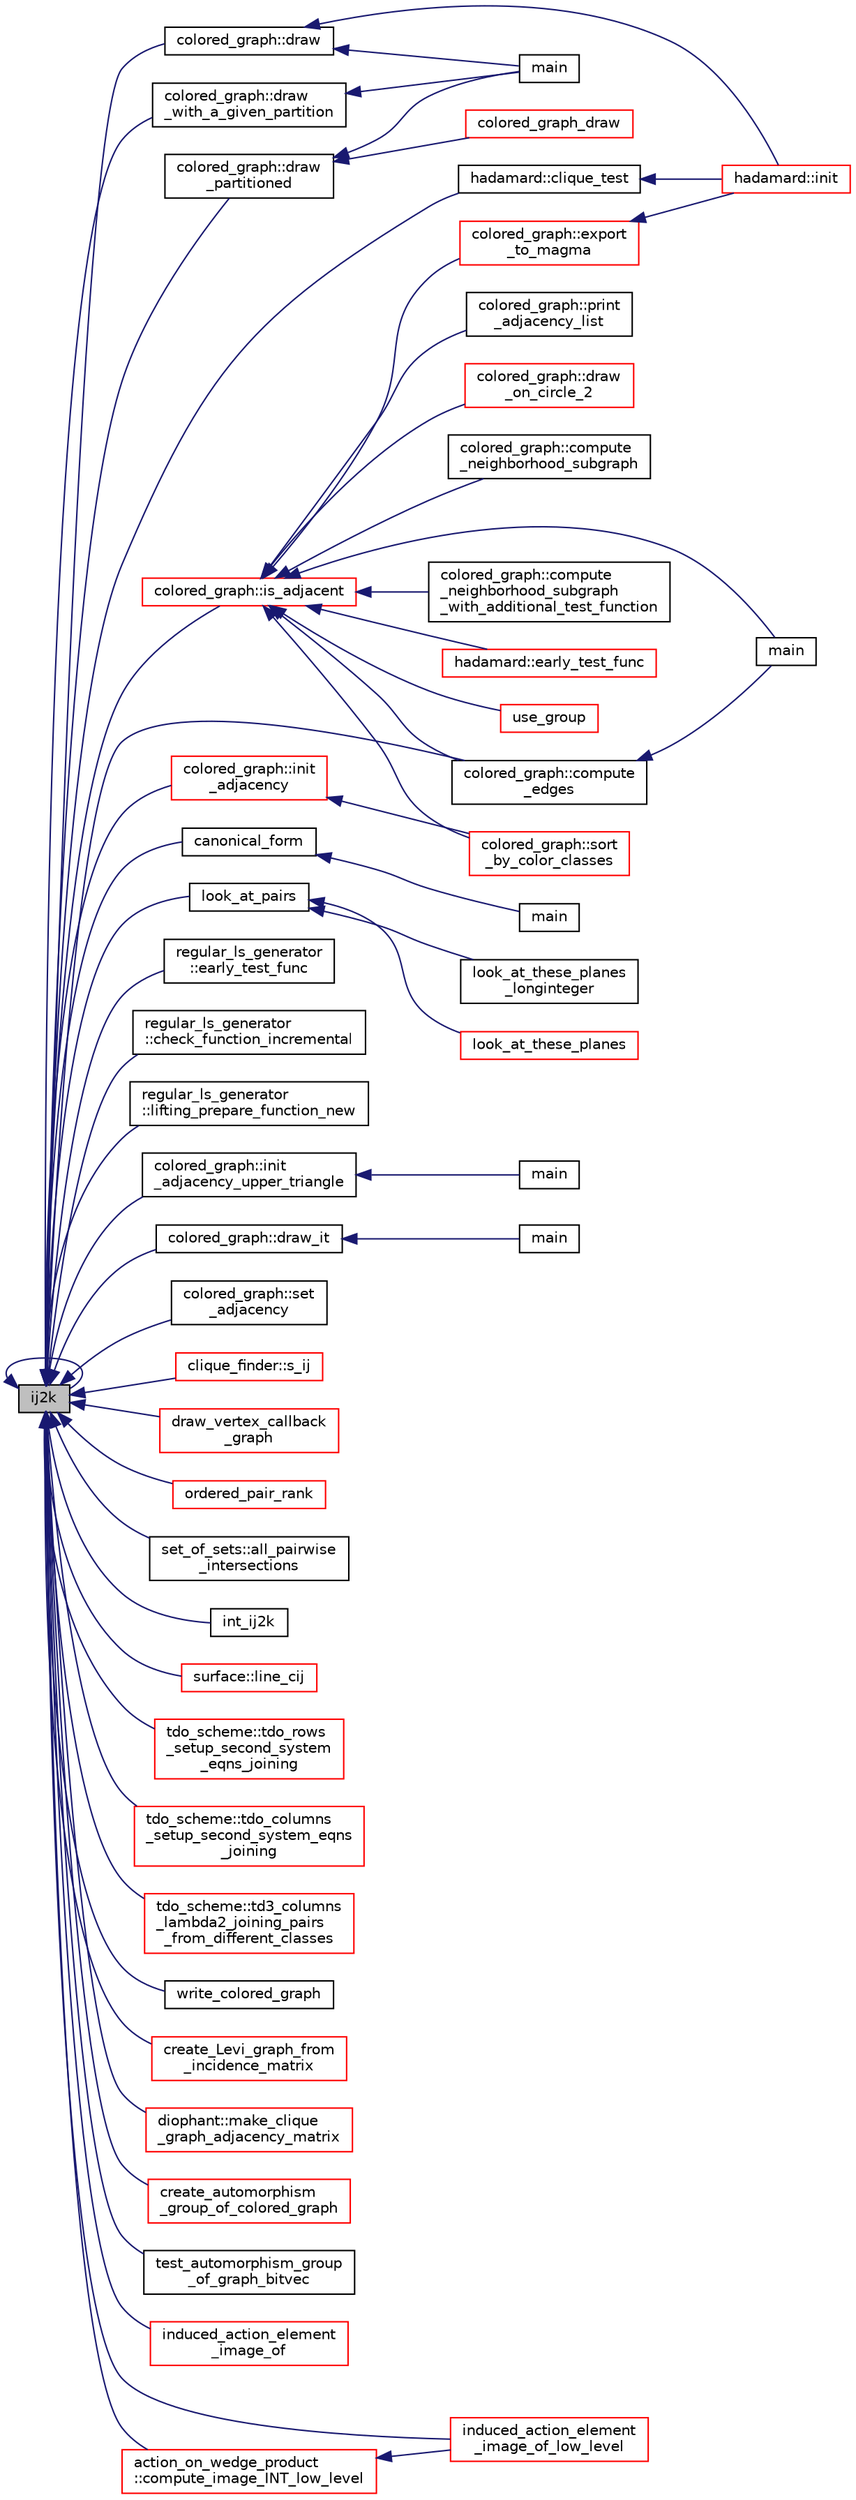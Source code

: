 digraph "ij2k"
{
  edge [fontname="Helvetica",fontsize="10",labelfontname="Helvetica",labelfontsize="10"];
  node [fontname="Helvetica",fontsize="10",shape=record];
  rankdir="LR";
  Node4 [label="ij2k",height=0.2,width=0.4,color="black", fillcolor="grey75", style="filled", fontcolor="black"];
  Node4 -> Node5 [dir="back",color="midnightblue",fontsize="10",style="solid",fontname="Helvetica"];
  Node5 [label="hadamard::clique_test",height=0.2,width=0.4,color="black", fillcolor="white", style="filled",URL="$d7/dbb/classhadamard.html#a2f9f095c9f78d125e764354279820fd5"];
  Node5 -> Node6 [dir="back",color="midnightblue",fontsize="10",style="solid",fontname="Helvetica"];
  Node6 [label="hadamard::init",height=0.2,width=0.4,color="red", fillcolor="white", style="filled",URL="$d7/dbb/classhadamard.html#a16af359850b8bdd0d2a73e260d496c33"];
  Node4 -> Node8 [dir="back",color="midnightblue",fontsize="10",style="solid",fontname="Helvetica"];
  Node8 [label="canonical_form",height=0.2,width=0.4,color="black", fillcolor="white", style="filled",URL="$df/d70/apps_2combinatorics_2nauty_8_c.html#a10dfaf42b6fbfd957f702a797af64457"];
  Node8 -> Node9 [dir="back",color="midnightblue",fontsize="10",style="solid",fontname="Helvetica"];
  Node9 [label="main",height=0.2,width=0.4,color="black", fillcolor="white", style="filled",URL="$df/d70/apps_2combinatorics_2nauty_8_c.html#a3c04138a5bfe5d72780bb7e82a18e627"];
  Node4 -> Node10 [dir="back",color="midnightblue",fontsize="10",style="solid",fontname="Helvetica"];
  Node10 [label="look_at_pairs",height=0.2,width=0.4,color="black", fillcolor="white", style="filled",URL="$da/d90/analyze_8_c.html#a0152278e7cacd5b2bb5750a6f717386e"];
  Node10 -> Node11 [dir="back",color="midnightblue",fontsize="10",style="solid",fontname="Helvetica"];
  Node11 [label="look_at_these_planes\l_longinteger",height=0.2,width=0.4,color="black", fillcolor="white", style="filled",URL="$da/d90/analyze_8_c.html#ae230005122bb89f7409f5937134b73bf"];
  Node10 -> Node12 [dir="back",color="midnightblue",fontsize="10",style="solid",fontname="Helvetica"];
  Node12 [label="look_at_these_planes",height=0.2,width=0.4,color="red", fillcolor="white", style="filled",URL="$da/d90/analyze_8_c.html#ad8b441870dbb818ee03042aa51a3cd09"];
  Node4 -> Node16 [dir="back",color="midnightblue",fontsize="10",style="solid",fontname="Helvetica"];
  Node16 [label="regular_ls_generator\l::early_test_func",height=0.2,width=0.4,color="black", fillcolor="white", style="filled",URL="$d2/dd8/classregular__ls__generator.html#ab657f1b183fe45c4dd6e51bf0d21280a"];
  Node4 -> Node17 [dir="back",color="midnightblue",fontsize="10",style="solid",fontname="Helvetica"];
  Node17 [label="regular_ls_generator\l::check_function_incremental",height=0.2,width=0.4,color="black", fillcolor="white", style="filled",URL="$d2/dd8/classregular__ls__generator.html#a3ce4a3259efd50dfc514f286d498428e"];
  Node4 -> Node18 [dir="back",color="midnightblue",fontsize="10",style="solid",fontname="Helvetica"];
  Node18 [label="regular_ls_generator\l::lifting_prepare_function_new",height=0.2,width=0.4,color="black", fillcolor="white", style="filled",URL="$d2/dd8/classregular__ls__generator.html#a5d4a720722a5db9aa0bb151b785db5e5"];
  Node4 -> Node19 [dir="back",color="midnightblue",fontsize="10",style="solid",fontname="Helvetica"];
  Node19 [label="colored_graph::init\l_adjacency_upper_triangle",height=0.2,width=0.4,color="black", fillcolor="white", style="filled",URL="$dc/de2/classcolored__graph.html#ab8d81596f1582690c8fe1091dd2cc0fe"];
  Node19 -> Node20 [dir="back",color="midnightblue",fontsize="10",style="solid",fontname="Helvetica"];
  Node20 [label="main",height=0.2,width=0.4,color="black", fillcolor="white", style="filled",URL="$dc/dea/create__graph_8_c.html#a3c04138a5bfe5d72780bb7e82a18e627"];
  Node4 -> Node21 [dir="back",color="midnightblue",fontsize="10",style="solid",fontname="Helvetica"];
  Node21 [label="colored_graph::draw",height=0.2,width=0.4,color="black", fillcolor="white", style="filled",URL="$dc/de2/classcolored__graph.html#ac5fd42765545792be5d4533b782e3320"];
  Node21 -> Node6 [dir="back",color="midnightblue",fontsize="10",style="solid",fontname="Helvetica"];
  Node21 -> Node22 [dir="back",color="midnightblue",fontsize="10",style="solid",fontname="Helvetica"];
  Node22 [label="main",height=0.2,width=0.4,color="black", fillcolor="white", style="filled",URL="$d2/dfa/draw__colored__graph_8_c.html#a3c04138a5bfe5d72780bb7e82a18e627"];
  Node4 -> Node23 [dir="back",color="midnightblue",fontsize="10",style="solid",fontname="Helvetica"];
  Node23 [label="colored_graph::draw\l_with_a_given_partition",height=0.2,width=0.4,color="black", fillcolor="white", style="filled",URL="$dc/de2/classcolored__graph.html#a258eaac656baacbcbc064a933f7f11b0"];
  Node23 -> Node22 [dir="back",color="midnightblue",fontsize="10",style="solid",fontname="Helvetica"];
  Node4 -> Node24 [dir="back",color="midnightblue",fontsize="10",style="solid",fontname="Helvetica"];
  Node24 [label="colored_graph::draw\l_partitioned",height=0.2,width=0.4,color="black", fillcolor="white", style="filled",URL="$dc/de2/classcolored__graph.html#a244dcd80d20f6eeddd537a48a1541f96"];
  Node24 -> Node25 [dir="back",color="midnightblue",fontsize="10",style="solid",fontname="Helvetica"];
  Node25 [label="colored_graph_draw",height=0.2,width=0.4,color="red", fillcolor="white", style="filled",URL="$d7/d7e/graph__theory_8h.html#ae8b578b6d3c09c831d76dd38e866d82a"];
  Node24 -> Node22 [dir="back",color="midnightblue",fontsize="10",style="solid",fontname="Helvetica"];
  Node4 -> Node27 [dir="back",color="midnightblue",fontsize="10",style="solid",fontname="Helvetica"];
  Node27 [label="colored_graph::draw_it",height=0.2,width=0.4,color="black", fillcolor="white", style="filled",URL="$dc/de2/classcolored__graph.html#a127bc92b3de713dda9f14651dad2fd57"];
  Node27 -> Node28 [dir="back",color="midnightblue",fontsize="10",style="solid",fontname="Helvetica"];
  Node28 [label="main",height=0.2,width=0.4,color="black", fillcolor="white", style="filled",URL="$dc/dbc/solve__diophant_8_c.html#a3c04138a5bfe5d72780bb7e82a18e627"];
  Node4 -> Node4 [dir="back",color="midnightblue",fontsize="10",style="solid",fontname="Helvetica"];
  Node4 -> Node29 [dir="back",color="midnightblue",fontsize="10",style="solid",fontname="Helvetica"];
  Node29 [label="colored_graph::compute\l_edges",height=0.2,width=0.4,color="black", fillcolor="white", style="filled",URL="$dc/de2/classcolored__graph.html#a96fc94940e35bc6e6951bc355b48e5be"];
  Node29 -> Node30 [dir="back",color="midnightblue",fontsize="10",style="solid",fontname="Helvetica"];
  Node30 [label="main",height=0.2,width=0.4,color="black", fillcolor="white", style="filled",URL="$d9/dfa/all__cycles_8_c.html#a3c04138a5bfe5d72780bb7e82a18e627"];
  Node4 -> Node31 [dir="back",color="midnightblue",fontsize="10",style="solid",fontname="Helvetica"];
  Node31 [label="colored_graph::is_adjacent",height=0.2,width=0.4,color="red", fillcolor="white", style="filled",URL="$dc/de2/classcolored__graph.html#ac13cc7a798c3ee11bef01f01c8eab061"];
  Node31 -> Node32 [dir="back",color="midnightblue",fontsize="10",style="solid",fontname="Helvetica"];
  Node32 [label="hadamard::early_test_func",height=0.2,width=0.4,color="red", fillcolor="white", style="filled",URL="$d7/dbb/classhadamard.html#a299a7a683de28326c93c8fd5b9545144"];
  Node31 -> Node35 [dir="back",color="midnightblue",fontsize="10",style="solid",fontname="Helvetica"];
  Node35 [label="use_group",height=0.2,width=0.4,color="red", fillcolor="white", style="filled",URL="$d9/d9f/all__cliques_8_c.html#aba62531e97173264c39afe2c7857af31"];
  Node31 -> Node30 [dir="back",color="midnightblue",fontsize="10",style="solid",fontname="Helvetica"];
  Node31 -> Node37 [dir="back",color="midnightblue",fontsize="10",style="solid",fontname="Helvetica"];
  Node37 [label="colored_graph::sort\l_by_color_classes",height=0.2,width=0.4,color="red", fillcolor="white", style="filled",URL="$dc/de2/classcolored__graph.html#a0d2f69593524ce6a4d8b25975f484d27"];
  Node31 -> Node39 [dir="back",color="midnightblue",fontsize="10",style="solid",fontname="Helvetica"];
  Node39 [label="colored_graph::print\l_adjacency_list",height=0.2,width=0.4,color="black", fillcolor="white", style="filled",URL="$dc/de2/classcolored__graph.html#a9f05377d37929050e4c82cc1a3d65967"];
  Node31 -> Node40 [dir="back",color="midnightblue",fontsize="10",style="solid",fontname="Helvetica"];
  Node40 [label="colored_graph::draw\l_on_circle_2",height=0.2,width=0.4,color="red", fillcolor="white", style="filled",URL="$dc/de2/classcolored__graph.html#a5491c0aa5ba7e60fb694fe7fbbc5ce8a"];
  Node31 -> Node42 [dir="back",color="midnightblue",fontsize="10",style="solid",fontname="Helvetica"];
  Node42 [label="colored_graph::compute\l_neighborhood_subgraph",height=0.2,width=0.4,color="black", fillcolor="white", style="filled",URL="$dc/de2/classcolored__graph.html#abea9e2c972a799ae17763b8faad9c37a"];
  Node31 -> Node43 [dir="back",color="midnightblue",fontsize="10",style="solid",fontname="Helvetica"];
  Node43 [label="colored_graph::compute\l_neighborhood_subgraph\l_with_additional_test_function",height=0.2,width=0.4,color="black", fillcolor="white", style="filled",URL="$dc/de2/classcolored__graph.html#a8f463f37779583b7d4fed1ac35097c2c"];
  Node31 -> Node44 [dir="back",color="midnightblue",fontsize="10",style="solid",fontname="Helvetica"];
  Node44 [label="colored_graph::export\l_to_magma",height=0.2,width=0.4,color="red", fillcolor="white", style="filled",URL="$dc/de2/classcolored__graph.html#a766c05f1b628f86b4de896bce33ec0f2"];
  Node44 -> Node6 [dir="back",color="midnightblue",fontsize="10",style="solid",fontname="Helvetica"];
  Node31 -> Node29 [dir="back",color="midnightblue",fontsize="10",style="solid",fontname="Helvetica"];
  Node4 -> Node58 [dir="back",color="midnightblue",fontsize="10",style="solid",fontname="Helvetica"];
  Node58 [label="colored_graph::set\l_adjacency",height=0.2,width=0.4,color="black", fillcolor="white", style="filled",URL="$dc/de2/classcolored__graph.html#a3c850d5d5d6bde5de472a07ff7c49687"];
  Node4 -> Node59 [dir="back",color="midnightblue",fontsize="10",style="solid",fontname="Helvetica"];
  Node59 [label="colored_graph::init\l_adjacency",height=0.2,width=0.4,color="red", fillcolor="white", style="filled",URL="$dc/de2/classcolored__graph.html#a7dd89f3adcb0f1d70d4bb05be6400e73"];
  Node59 -> Node37 [dir="back",color="midnightblue",fontsize="10",style="solid",fontname="Helvetica"];
  Node4 -> Node67 [dir="back",color="midnightblue",fontsize="10",style="solid",fontname="Helvetica"];
  Node67 [label="clique_finder::s_ij",height=0.2,width=0.4,color="red", fillcolor="white", style="filled",URL="$dc/d82/classclique__finder.html#acf6a483e2606040f80042b9de80e4b7b"];
  Node4 -> Node78 [dir="back",color="midnightblue",fontsize="10",style="solid",fontname="Helvetica"];
  Node78 [label="draw_vertex_callback\l_graph",height=0.2,width=0.4,color="red", fillcolor="white", style="filled",URL="$d7/d2a/treedraw_8_c.html#ac40fdd8ab91b570efb82c2f7a37a545e"];
  Node4 -> Node81 [dir="back",color="midnightblue",fontsize="10",style="solid",fontname="Helvetica"];
  Node81 [label="ordered_pair_rank",height=0.2,width=0.4,color="red", fillcolor="white", style="filled",URL="$d2/d23/combinatorics_8h.html#a01ef309e6a72450dca058893da5e039d"];
  Node4 -> Node110 [dir="back",color="midnightblue",fontsize="10",style="solid",fontname="Helvetica"];
  Node110 [label="set_of_sets::all_pairwise\l_intersections",height=0.2,width=0.4,color="black", fillcolor="white", style="filled",URL="$da/dd6/classset__of__sets.html#ad4bd9ef19f5db68c7b55eed69aa1716b"];
  Node4 -> Node111 [dir="back",color="midnightblue",fontsize="10",style="solid",fontname="Helvetica"];
  Node111 [label="int_ij2k",height=0.2,width=0.4,color="black", fillcolor="white", style="filled",URL="$d3/d00/inc__gen__global_8_c.html#aed2b1ee184c2df4e45f64cb4a0f7ccfe"];
  Node4 -> Node112 [dir="back",color="midnightblue",fontsize="10",style="solid",fontname="Helvetica"];
  Node112 [label="surface::line_cij",height=0.2,width=0.4,color="red", fillcolor="white", style="filled",URL="$d5/d88/classsurface.html#accbf5729de8322d1e230f40144308218"];
  Node4 -> Node115 [dir="back",color="midnightblue",fontsize="10",style="solid",fontname="Helvetica"];
  Node115 [label="tdo_scheme::tdo_rows\l_setup_second_system\l_eqns_joining",height=0.2,width=0.4,color="red", fillcolor="white", style="filled",URL="$d7/dbc/classtdo__scheme.html#a5471aa8f875a23a6d9d70f5d72618e95"];
  Node4 -> Node119 [dir="back",color="midnightblue",fontsize="10",style="solid",fontname="Helvetica"];
  Node119 [label="tdo_scheme::tdo_columns\l_setup_second_system_eqns\l_joining",height=0.2,width=0.4,color="red", fillcolor="white", style="filled",URL="$d7/dbc/classtdo__scheme.html#a00a84291c06fdcfd814afa2dbfb1fda0"];
  Node4 -> Node123 [dir="back",color="midnightblue",fontsize="10",style="solid",fontname="Helvetica"];
  Node123 [label="tdo_scheme::td3_columns\l_lambda2_joining_pairs\l_from_different_classes",height=0.2,width=0.4,color="red", fillcolor="white", style="filled",URL="$d7/dbc/classtdo__scheme.html#a511aae77449403d460f4bbcab809de95"];
  Node4 -> Node124 [dir="back",color="midnightblue",fontsize="10",style="solid",fontname="Helvetica"];
  Node124 [label="write_colored_graph",height=0.2,width=0.4,color="black", fillcolor="white", style="filled",URL="$d5/d87/globals_8h.html#ad8f46c04217ce06659cce8eef93df0b4"];
  Node4 -> Node125 [dir="back",color="midnightblue",fontsize="10",style="solid",fontname="Helvetica"];
  Node125 [label="create_Levi_graph_from\l_incidence_matrix",height=0.2,width=0.4,color="red", fillcolor="white", style="filled",URL="$d5/d87/globals_8h.html#a985e3f3df23d58f6aa691ba3e5e6f249"];
  Node4 -> Node134 [dir="back",color="midnightblue",fontsize="10",style="solid",fontname="Helvetica"];
  Node134 [label="diophant::make_clique\l_graph_adjacency_matrix",height=0.2,width=0.4,color="red", fillcolor="white", style="filled",URL="$d7/d9c/classdiophant.html#ae55932f30e8a1d1809123a6e1dda24e8"];
  Node4 -> Node138 [dir="back",color="midnightblue",fontsize="10",style="solid",fontname="Helvetica"];
  Node138 [label="create_automorphism\l_group_of_colored_graph",height=0.2,width=0.4,color="red", fillcolor="white", style="filled",URL="$dc/dd4/group__actions_8h.html#a6a632229ec3b79b6c0797e33e549c586"];
  Node4 -> Node140 [dir="back",color="midnightblue",fontsize="10",style="solid",fontname="Helvetica"];
  Node140 [label="test_automorphism_group\l_of_graph_bitvec",height=0.2,width=0.4,color="black", fillcolor="white", style="filled",URL="$dc/dd4/group__actions_8h.html#a2e0b825af702a050bcceab8f5f4ae40d"];
  Node4 -> Node141 [dir="back",color="midnightblue",fontsize="10",style="solid",fontname="Helvetica"];
  Node141 [label="induced_action_element\l_image_of",height=0.2,width=0.4,color="red", fillcolor="white", style="filled",URL="$d3/d27/interface_8_c.html#a821850d6c3988dd122de0489cd36f0f0"];
  Node4 -> Node336 [dir="back",color="midnightblue",fontsize="10",style="solid",fontname="Helvetica"];
  Node336 [label="induced_action_element\l_image_of_low_level",height=0.2,width=0.4,color="red", fillcolor="white", style="filled",URL="$d3/d27/interface_8_c.html#aa4bc5f68829829d9a41223c260c658c5"];
  Node4 -> Node337 [dir="back",color="midnightblue",fontsize="10",style="solid",fontname="Helvetica"];
  Node337 [label="action_on_wedge_product\l::compute_image_INT_low_level",height=0.2,width=0.4,color="red", fillcolor="white", style="filled",URL="$d0/deb/classaction__on__wedge__product.html#a4db8aa51b8d6d7fcdacbf2947aa7e018"];
  Node337 -> Node336 [dir="back",color="midnightblue",fontsize="10",style="solid",fontname="Helvetica"];
}
